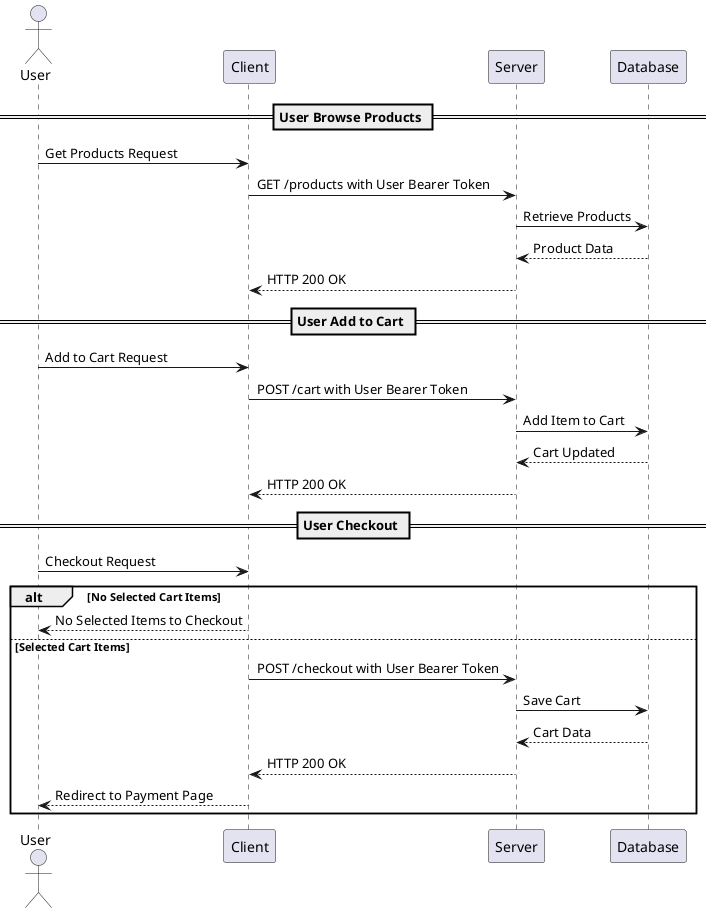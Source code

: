 @startuml



actor User
participant Client
participant Server
participant Database


== User Browse Products ==
User -> Client : Get Products Request
Client -> Server : GET /products with User Bearer Token
Server -> Database : Retrieve Products
Database --> Server : Product Data
Server --> Client : HTTP 200 OK

== User Add to Cart ==
User -> Client : Add to Cart Request
Client -> Server : POST /cart with User Bearer Token
Server -> Database : Add Item to Cart
Database --> Server : Cart Updated
Server --> Client : HTTP 200 OK

== User Checkout ==
User -> Client : Checkout Request
alt No Selected Cart Items 
Client --> User : No Selected Items to Checkout
else Selected Cart Items 
Client -> Server : POST /checkout with User Bearer Token
Server -> Database : Save Cart
Database --> Server : Cart Data
Server --> Client : HTTP 200 OK
Client --> User : Redirect to Payment Page
end




@enduml
